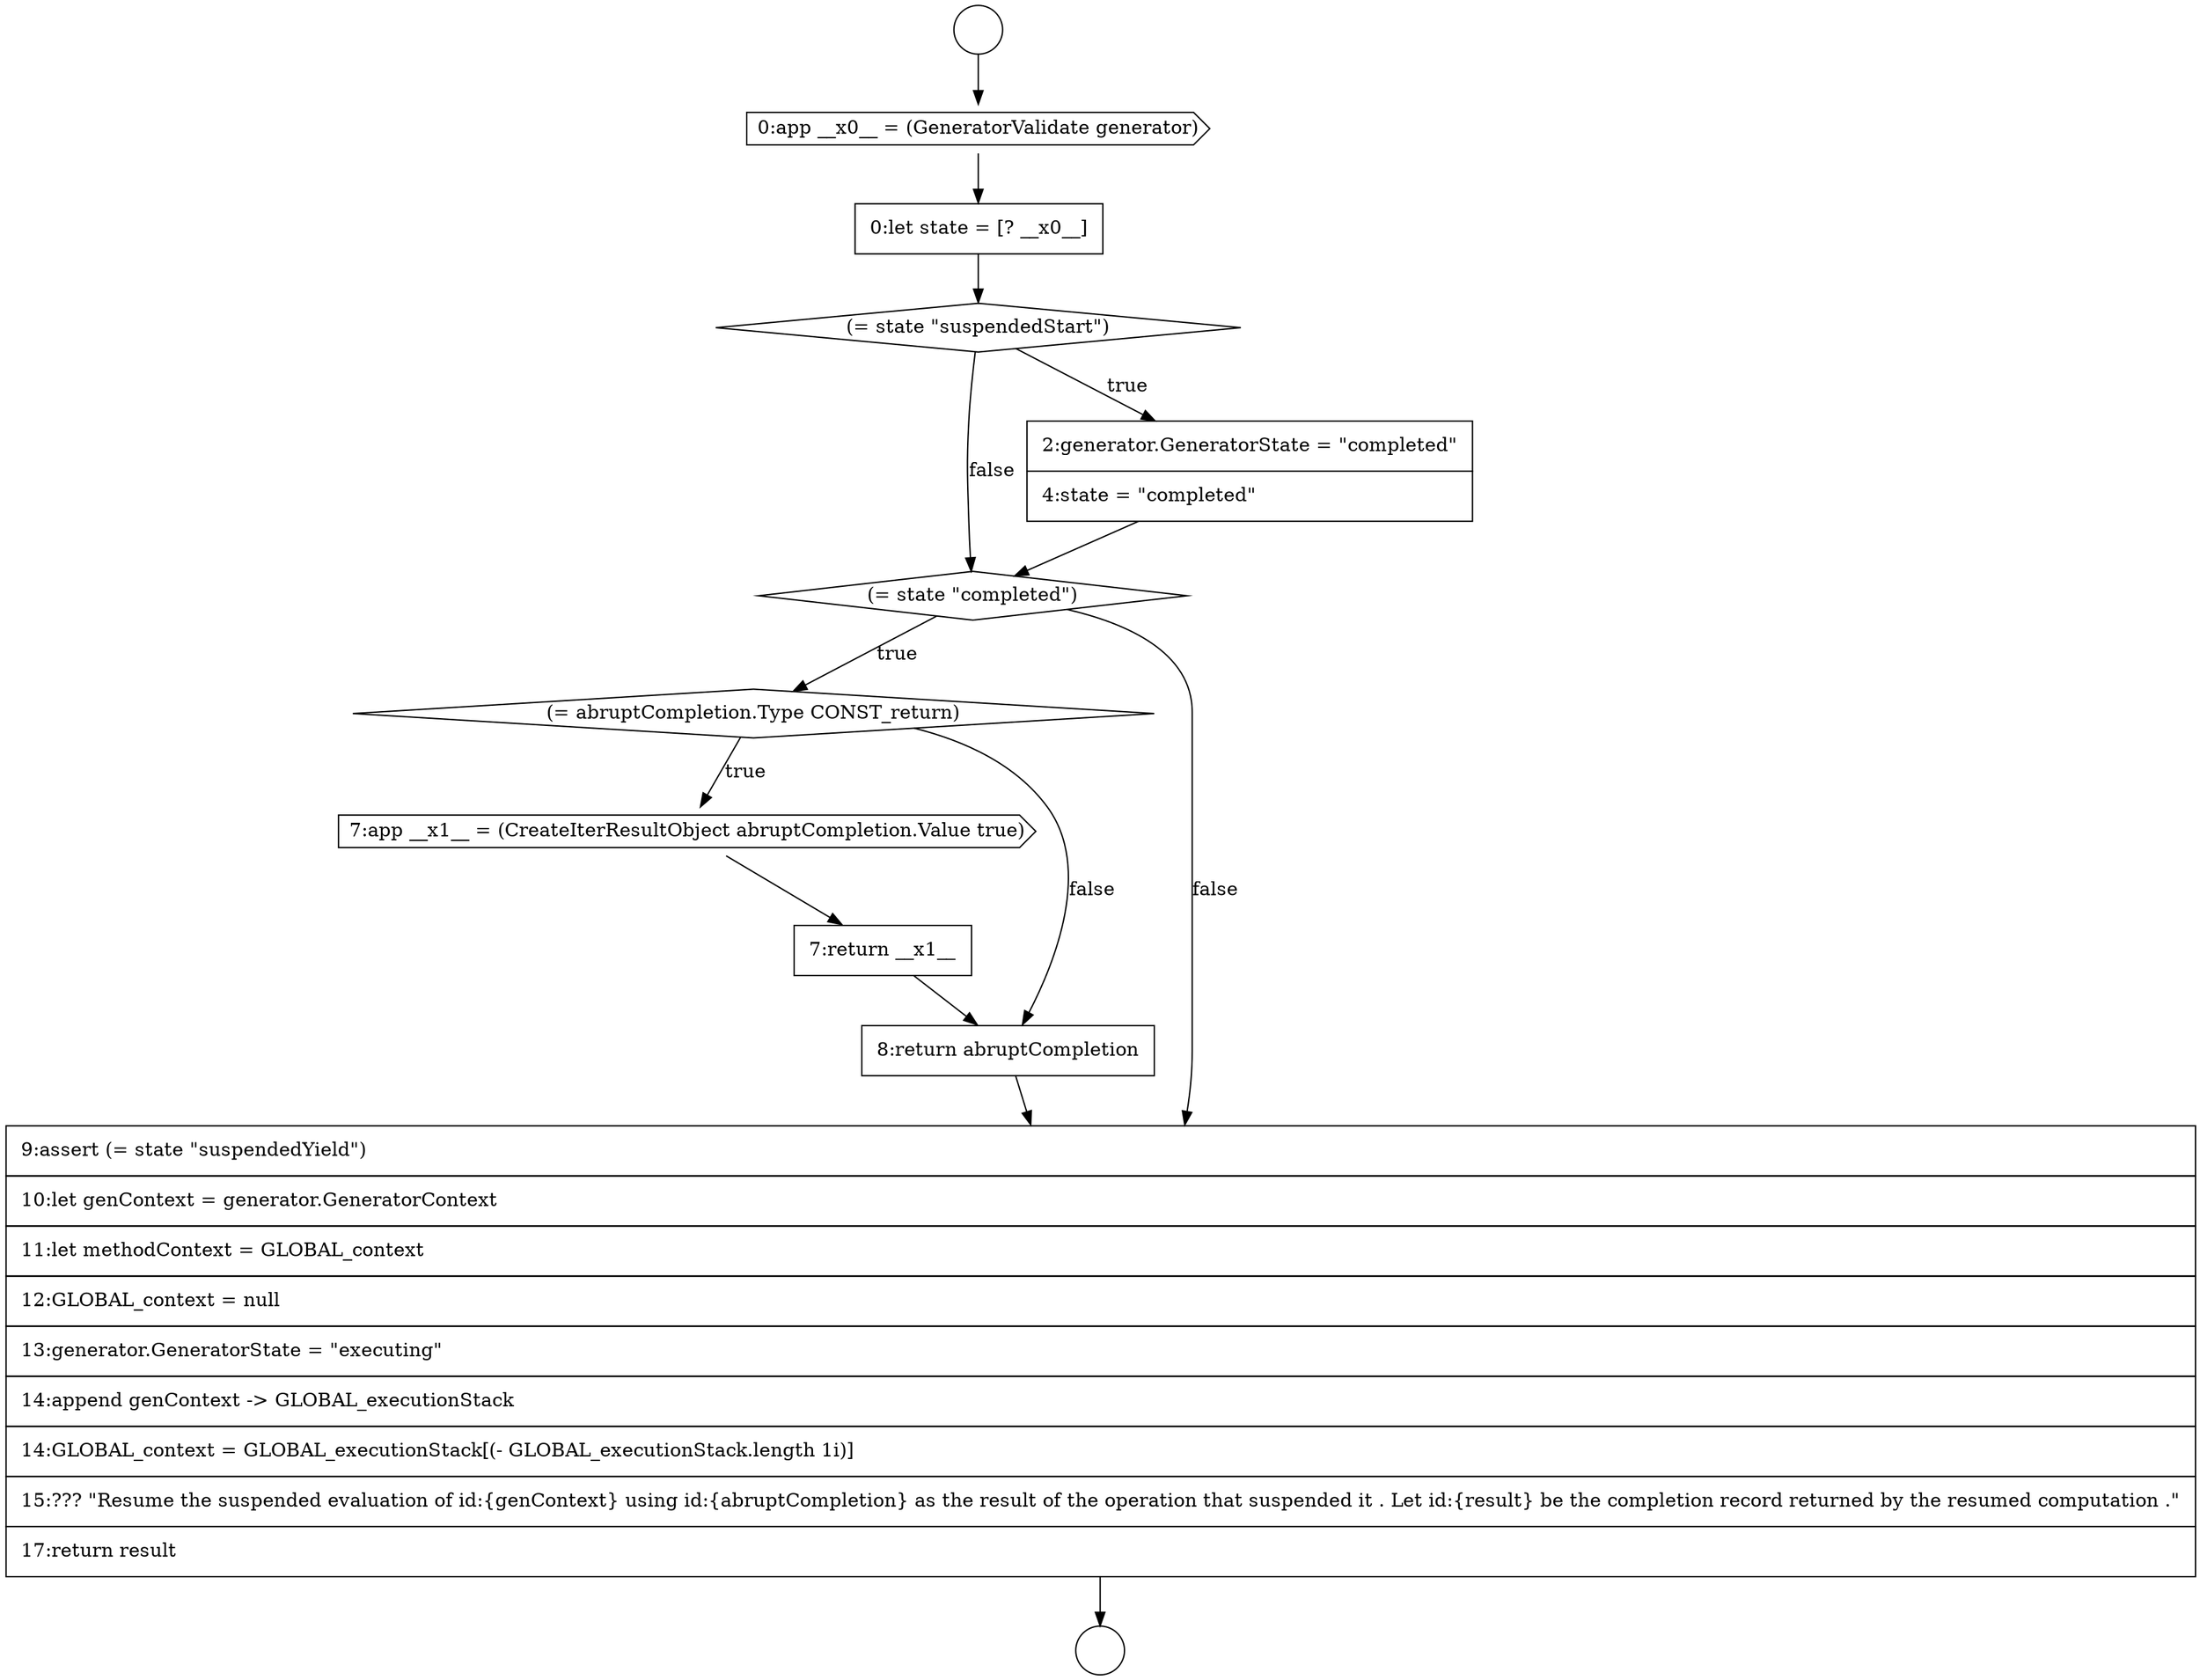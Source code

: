 digraph {
  node17214 [shape=circle label=" " color="black" fillcolor="white" style=filled]
  node17221 [shape=diamond, label=<<font color="black">(= abruptCompletion.Type CONST_return)</font>> color="black" fillcolor="white" style=filled]
  node17225 [shape=none, margin=0, label=<<font color="black">
    <table border="0" cellborder="1" cellspacing="0" cellpadding="10">
      <tr><td align="left">9:assert (= state &quot;suspendedYield&quot;)</td></tr>
      <tr><td align="left">10:let genContext = generator.GeneratorContext</td></tr>
      <tr><td align="left">11:let methodContext = GLOBAL_context</td></tr>
      <tr><td align="left">12:GLOBAL_context = null</td></tr>
      <tr><td align="left">13:generator.GeneratorState = &quot;executing&quot;</td></tr>
      <tr><td align="left">14:append genContext -&gt; GLOBAL_executionStack</td></tr>
      <tr><td align="left">14:GLOBAL_context = GLOBAL_executionStack[(- GLOBAL_executionStack.length 1i)]</td></tr>
      <tr><td align="left">15:??? &quot;Resume the suspended evaluation of id:{genContext} using id:{abruptCompletion} as the result of the operation that suspended it . Let id:{result} be the completion record returned by the resumed computation .&quot;</td></tr>
      <tr><td align="left">17:return result</td></tr>
    </table>
  </font>> color="black" fillcolor="white" style=filled]
  node17218 [shape=diamond, label=<<font color="black">(= state &quot;suspendedStart&quot;)</font>> color="black" fillcolor="white" style=filled]
  node17222 [shape=cds, label=<<font color="black">7:app __x1__ = (CreateIterResultObject abruptCompletion.Value true)</font>> color="black" fillcolor="white" style=filled]
  node17216 [shape=cds, label=<<font color="black">0:app __x0__ = (GeneratorValidate generator)</font>> color="black" fillcolor="white" style=filled]
  node17223 [shape=none, margin=0, label=<<font color="black">
    <table border="0" cellborder="1" cellspacing="0" cellpadding="10">
      <tr><td align="left">7:return __x1__</td></tr>
    </table>
  </font>> color="black" fillcolor="white" style=filled]
  node17215 [shape=circle label=" " color="black" fillcolor="white" style=filled]
  node17220 [shape=diamond, label=<<font color="black">(= state &quot;completed&quot;)</font>> color="black" fillcolor="white" style=filled]
  node17224 [shape=none, margin=0, label=<<font color="black">
    <table border="0" cellborder="1" cellspacing="0" cellpadding="10">
      <tr><td align="left">8:return abruptCompletion</td></tr>
    </table>
  </font>> color="black" fillcolor="white" style=filled]
  node17217 [shape=none, margin=0, label=<<font color="black">
    <table border="0" cellborder="1" cellspacing="0" cellpadding="10">
      <tr><td align="left">0:let state = [? __x0__]</td></tr>
    </table>
  </font>> color="black" fillcolor="white" style=filled]
  node17219 [shape=none, margin=0, label=<<font color="black">
    <table border="0" cellborder="1" cellspacing="0" cellpadding="10">
      <tr><td align="left">2:generator.GeneratorState = &quot;completed&quot;</td></tr>
      <tr><td align="left">4:state = &quot;completed&quot;</td></tr>
    </table>
  </font>> color="black" fillcolor="white" style=filled]
  node17222 -> node17223 [ color="black"]
  node17214 -> node17216 [ color="black"]
  node17225 -> node17215 [ color="black"]
  node17219 -> node17220 [ color="black"]
  node17218 -> node17219 [label=<<font color="black">true</font>> color="black"]
  node17218 -> node17220 [label=<<font color="black">false</font>> color="black"]
  node17216 -> node17217 [ color="black"]
  node17221 -> node17222 [label=<<font color="black">true</font>> color="black"]
  node17221 -> node17224 [label=<<font color="black">false</font>> color="black"]
  node17220 -> node17221 [label=<<font color="black">true</font>> color="black"]
  node17220 -> node17225 [label=<<font color="black">false</font>> color="black"]
  node17224 -> node17225 [ color="black"]
  node17223 -> node17224 [ color="black"]
  node17217 -> node17218 [ color="black"]
}

